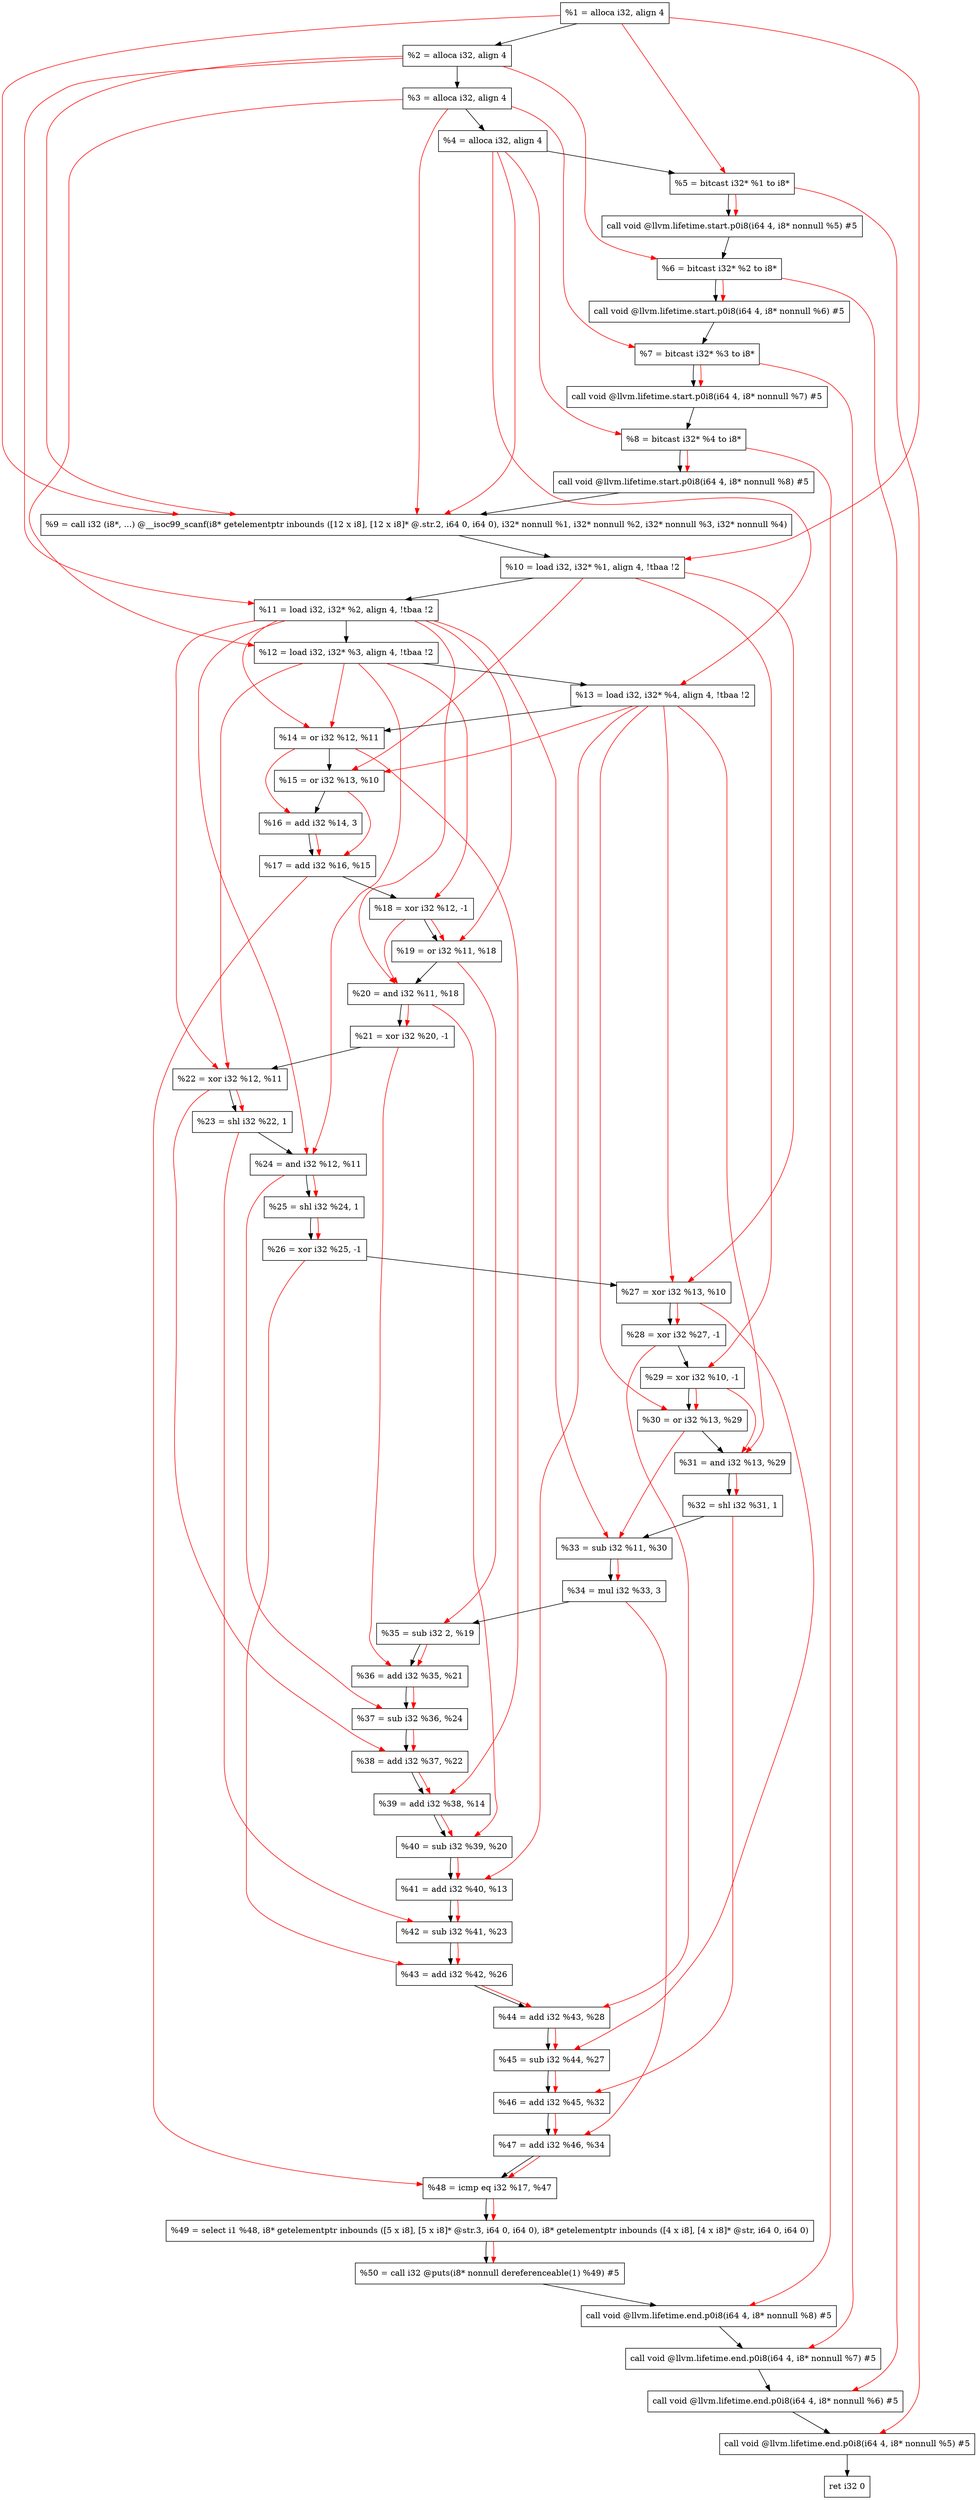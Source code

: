 digraph "DFG for'main' function" {
	Node0x964868[shape=record, label="  %1 = alloca i32, align 4"];
	Node0x9648e8[shape=record, label="  %2 = alloca i32, align 4"];
	Node0x964978[shape=record, label="  %3 = alloca i32, align 4"];
	Node0x9649d8[shape=record, label="  %4 = alloca i32, align 4"];
	Node0x964a88[shape=record, label="  %5 = bitcast i32* %1 to i8*"];
	Node0x964eb8[shape=record, label="  call void @llvm.lifetime.start.p0i8(i64 4, i8* nonnull %5) #5"];
	Node0x964f98[shape=record, label="  %6 = bitcast i32* %2 to i8*"];
	Node0x965098[shape=record, label="  call void @llvm.lifetime.start.p0i8(i64 4, i8* nonnull %6) #5"];
	Node0x965158[shape=record, label="  %7 = bitcast i32* %3 to i8*"];
	Node0x965208[shape=record, label="  call void @llvm.lifetime.start.p0i8(i64 4, i8* nonnull %7) #5"];
	Node0x9652c8[shape=record, label="  %8 = bitcast i32* %4 to i8*"];
	Node0x965378[shape=record, label="  call void @llvm.lifetime.start.p0i8(i64 4, i8* nonnull %8) #5"];
	Node0x95fa50[shape=record, label="  %9 = call i32 (i8*, ...) @__isoc99_scanf(i8* getelementptr inbounds ([12 x i8], [12 x i8]* @.str.2, i64 0, i64 0), i32* nonnull %1, i32* nonnull %2, i32* nonnull %3, i32* nonnull %4)"];
	Node0x965578[shape=record, label="  %10 = load i32, i32* %1, align 4, !tbaa !2"];
	Node0x9664e8[shape=record, label="  %11 = load i32, i32* %2, align 4, !tbaa !2"];
	Node0x966b58[shape=record, label="  %12 = load i32, i32* %3, align 4, !tbaa !2"];
	Node0x966bb8[shape=record, label="  %13 = load i32, i32* %4, align 4, !tbaa !2"];
	Node0x966c30[shape=record, label="  %14 = or i32 %12, %11"];
	Node0x966ca0[shape=record, label="  %15 = or i32 %13, %10"];
	Node0x966d10[shape=record, label="  %16 = add i32 %14, 3"];
	Node0x966d80[shape=record, label="  %17 = add i32 %16, %15"];
	Node0x966df0[shape=record, label="  %18 = xor i32 %12, -1"];
	Node0x966e60[shape=record, label="  %19 = or i32 %11, %18"];
	Node0x966ed0[shape=record, label="  %20 = and i32 %11, %18"];
	Node0x966f40[shape=record, label="  %21 = xor i32 %20, -1"];
	Node0x966fb0[shape=record, label="  %22 = xor i32 %12, %11"];
	Node0x967020[shape=record, label="  %23 = shl i32 %22, 1"];
	Node0x967090[shape=record, label="  %24 = and i32 %12, %11"];
	Node0x967100[shape=record, label="  %25 = shl i32 %24, 1"];
	Node0x967170[shape=record, label="  %26 = xor i32 %25, -1"];
	Node0x9671e0[shape=record, label="  %27 = xor i32 %13, %10"];
	Node0x967250[shape=record, label="  %28 = xor i32 %27, -1"];
	Node0x9672c0[shape=record, label="  %29 = xor i32 %10, -1"];
	Node0x967330[shape=record, label="  %30 = or i32 %13, %29"];
	Node0x9673a0[shape=record, label="  %31 = and i32 %13, %29"];
	Node0x967410[shape=record, label="  %32 = shl i32 %31, 1"];
	Node0x967480[shape=record, label="  %33 = sub i32 %11, %30"];
	Node0x9674f0[shape=record, label="  %34 = mul i32 %33, 3"];
	Node0x967560[shape=record, label="  %35 = sub i32 2, %19"];
	Node0x9675d0[shape=record, label="  %36 = add i32 %35, %21"];
	Node0x967640[shape=record, label="  %37 = sub i32 %36, %24"];
	Node0x9676b0[shape=record, label="  %38 = add i32 %37, %22"];
	Node0x967720[shape=record, label="  %39 = add i32 %38, %14"];
	Node0x967790[shape=record, label="  %40 = sub i32 %39, %20"];
	Node0x967800[shape=record, label="  %41 = add i32 %40, %13"];
	Node0x967870[shape=record, label="  %42 = sub i32 %41, %23"];
	Node0x9678e0[shape=record, label="  %43 = add i32 %42, %26"];
	Node0x967950[shape=record, label="  %44 = add i32 %43, %28"];
	Node0x9679c0[shape=record, label="  %45 = sub i32 %44, %27"];
	Node0x967a30[shape=record, label="  %46 = add i32 %45, %32"];
	Node0x967aa0[shape=record, label="  %47 = add i32 %46, %34"];
	Node0x967b10[shape=record, label="  %48 = icmp eq i32 %17, %47"];
	Node0x9048b8[shape=record, label="  %49 = select i1 %48, i8* getelementptr inbounds ([5 x i8], [5 x i8]* @str.3, i64 0, i64 0), i8* getelementptr inbounds ([4 x i8], [4 x i8]* @str, i64 0, i64 0)"];
	Node0x967ba0[shape=record, label="  %50 = call i32 @puts(i8* nonnull dereferenceable(1) %49) #5"];
	Node0x967e48[shape=record, label="  call void @llvm.lifetime.end.p0i8(i64 4, i8* nonnull %8) #5"];
	Node0x967fa8[shape=record, label="  call void @llvm.lifetime.end.p0i8(i64 4, i8* nonnull %7) #5"];
	Node0x9680b8[shape=record, label="  call void @llvm.lifetime.end.p0i8(i64 4, i8* nonnull %6) #5"];
	Node0x9681c8[shape=record, label="  call void @llvm.lifetime.end.p0i8(i64 4, i8* nonnull %5) #5"];
	Node0x968288[shape=record, label="  ret i32 0"];
	Node0x964868 -> Node0x9648e8;
	Node0x9648e8 -> Node0x964978;
	Node0x964978 -> Node0x9649d8;
	Node0x9649d8 -> Node0x964a88;
	Node0x964a88 -> Node0x964eb8;
	Node0x964eb8 -> Node0x964f98;
	Node0x964f98 -> Node0x965098;
	Node0x965098 -> Node0x965158;
	Node0x965158 -> Node0x965208;
	Node0x965208 -> Node0x9652c8;
	Node0x9652c8 -> Node0x965378;
	Node0x965378 -> Node0x95fa50;
	Node0x95fa50 -> Node0x965578;
	Node0x965578 -> Node0x9664e8;
	Node0x9664e8 -> Node0x966b58;
	Node0x966b58 -> Node0x966bb8;
	Node0x966bb8 -> Node0x966c30;
	Node0x966c30 -> Node0x966ca0;
	Node0x966ca0 -> Node0x966d10;
	Node0x966d10 -> Node0x966d80;
	Node0x966d80 -> Node0x966df0;
	Node0x966df0 -> Node0x966e60;
	Node0x966e60 -> Node0x966ed0;
	Node0x966ed0 -> Node0x966f40;
	Node0x966f40 -> Node0x966fb0;
	Node0x966fb0 -> Node0x967020;
	Node0x967020 -> Node0x967090;
	Node0x967090 -> Node0x967100;
	Node0x967100 -> Node0x967170;
	Node0x967170 -> Node0x9671e0;
	Node0x9671e0 -> Node0x967250;
	Node0x967250 -> Node0x9672c0;
	Node0x9672c0 -> Node0x967330;
	Node0x967330 -> Node0x9673a0;
	Node0x9673a0 -> Node0x967410;
	Node0x967410 -> Node0x967480;
	Node0x967480 -> Node0x9674f0;
	Node0x9674f0 -> Node0x967560;
	Node0x967560 -> Node0x9675d0;
	Node0x9675d0 -> Node0x967640;
	Node0x967640 -> Node0x9676b0;
	Node0x9676b0 -> Node0x967720;
	Node0x967720 -> Node0x967790;
	Node0x967790 -> Node0x967800;
	Node0x967800 -> Node0x967870;
	Node0x967870 -> Node0x9678e0;
	Node0x9678e0 -> Node0x967950;
	Node0x967950 -> Node0x9679c0;
	Node0x9679c0 -> Node0x967a30;
	Node0x967a30 -> Node0x967aa0;
	Node0x967aa0 -> Node0x967b10;
	Node0x967b10 -> Node0x9048b8;
	Node0x9048b8 -> Node0x967ba0;
	Node0x967ba0 -> Node0x967e48;
	Node0x967e48 -> Node0x967fa8;
	Node0x967fa8 -> Node0x9680b8;
	Node0x9680b8 -> Node0x9681c8;
	Node0x9681c8 -> Node0x968288;
edge [color=red]
	Node0x964868 -> Node0x964a88;
	Node0x964a88 -> Node0x964eb8;
	Node0x9648e8 -> Node0x964f98;
	Node0x964f98 -> Node0x965098;
	Node0x964978 -> Node0x965158;
	Node0x965158 -> Node0x965208;
	Node0x9649d8 -> Node0x9652c8;
	Node0x9652c8 -> Node0x965378;
	Node0x964868 -> Node0x95fa50;
	Node0x9648e8 -> Node0x95fa50;
	Node0x964978 -> Node0x95fa50;
	Node0x9649d8 -> Node0x95fa50;
	Node0x964868 -> Node0x965578;
	Node0x9648e8 -> Node0x9664e8;
	Node0x964978 -> Node0x966b58;
	Node0x9649d8 -> Node0x966bb8;
	Node0x966b58 -> Node0x966c30;
	Node0x9664e8 -> Node0x966c30;
	Node0x966bb8 -> Node0x966ca0;
	Node0x965578 -> Node0x966ca0;
	Node0x966c30 -> Node0x966d10;
	Node0x966d10 -> Node0x966d80;
	Node0x966ca0 -> Node0x966d80;
	Node0x966b58 -> Node0x966df0;
	Node0x9664e8 -> Node0x966e60;
	Node0x966df0 -> Node0x966e60;
	Node0x9664e8 -> Node0x966ed0;
	Node0x966df0 -> Node0x966ed0;
	Node0x966ed0 -> Node0x966f40;
	Node0x966b58 -> Node0x966fb0;
	Node0x9664e8 -> Node0x966fb0;
	Node0x966fb0 -> Node0x967020;
	Node0x966b58 -> Node0x967090;
	Node0x9664e8 -> Node0x967090;
	Node0x967090 -> Node0x967100;
	Node0x967100 -> Node0x967170;
	Node0x966bb8 -> Node0x9671e0;
	Node0x965578 -> Node0x9671e0;
	Node0x9671e0 -> Node0x967250;
	Node0x965578 -> Node0x9672c0;
	Node0x966bb8 -> Node0x967330;
	Node0x9672c0 -> Node0x967330;
	Node0x966bb8 -> Node0x9673a0;
	Node0x9672c0 -> Node0x9673a0;
	Node0x9673a0 -> Node0x967410;
	Node0x9664e8 -> Node0x967480;
	Node0x967330 -> Node0x967480;
	Node0x967480 -> Node0x9674f0;
	Node0x966e60 -> Node0x967560;
	Node0x967560 -> Node0x9675d0;
	Node0x966f40 -> Node0x9675d0;
	Node0x9675d0 -> Node0x967640;
	Node0x967090 -> Node0x967640;
	Node0x967640 -> Node0x9676b0;
	Node0x966fb0 -> Node0x9676b0;
	Node0x9676b0 -> Node0x967720;
	Node0x966c30 -> Node0x967720;
	Node0x967720 -> Node0x967790;
	Node0x966ed0 -> Node0x967790;
	Node0x967790 -> Node0x967800;
	Node0x966bb8 -> Node0x967800;
	Node0x967800 -> Node0x967870;
	Node0x967020 -> Node0x967870;
	Node0x967870 -> Node0x9678e0;
	Node0x967170 -> Node0x9678e0;
	Node0x9678e0 -> Node0x967950;
	Node0x967250 -> Node0x967950;
	Node0x967950 -> Node0x9679c0;
	Node0x9671e0 -> Node0x9679c0;
	Node0x9679c0 -> Node0x967a30;
	Node0x967410 -> Node0x967a30;
	Node0x967a30 -> Node0x967aa0;
	Node0x9674f0 -> Node0x967aa0;
	Node0x966d80 -> Node0x967b10;
	Node0x967aa0 -> Node0x967b10;
	Node0x967b10 -> Node0x9048b8;
	Node0x9048b8 -> Node0x967ba0;
	Node0x9652c8 -> Node0x967e48;
	Node0x965158 -> Node0x967fa8;
	Node0x964f98 -> Node0x9680b8;
	Node0x964a88 -> Node0x9681c8;
}
